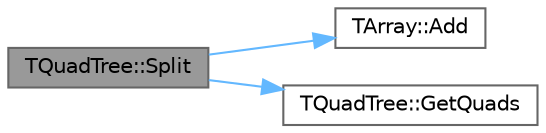 digraph "TQuadTree::Split"
{
 // INTERACTIVE_SVG=YES
 // LATEX_PDF_SIZE
  bgcolor="transparent";
  edge [fontname=Helvetica,fontsize=10,labelfontname=Helvetica,labelfontsize=10];
  node [fontname=Helvetica,fontsize=10,shape=box,height=0.2,width=0.4];
  rankdir="LR";
  Node1 [id="Node000001",label="TQuadTree::Split",height=0.2,width=0.4,color="gray40", fillcolor="grey60", style="filled", fontcolor="black",tooltip="Split the tree into 4 sub-trees."];
  Node1 -> Node2 [id="edge1_Node000001_Node000002",color="steelblue1",style="solid",tooltip=" "];
  Node2 [id="Node000002",label="TArray::Add",height=0.2,width=0.4,color="grey40", fillcolor="white", style="filled",URL="$d4/d52/classTArray.html#a94f6bf2bef04382fc79010abad57d823",tooltip="Adds a new item to the end of the array, possibly reallocating the whole array to fit."];
  Node1 -> Node3 [id="edge2_Node000001_Node000003",color="steelblue1",style="solid",tooltip=" "];
  Node3 [id="Node000003",label="TQuadTree::GetQuads",height=0.2,width=0.4,color="grey40", fillcolor="white", style="filled",URL="$d3/d67/classTQuadTree.html#adcdc80ae41156547290d95d6bb6f6f24",tooltip="Given a 2D box, return the subtrees that are touched."];
}
